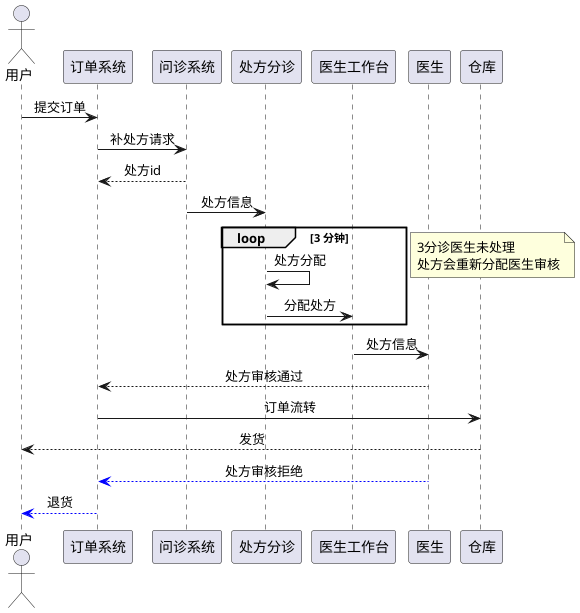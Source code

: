 @startuml
actor 用户
skinparam sequenceMessageAlign center

用户 -> 订单系统: 提交订单

订单系统 -> 问诊系统: 补处方请求
问诊系统 --> 订单系统: 处方id
问诊系统 -> 处方分诊: 处方信息
loop 3 分钟
    处方分诊 ->处方分诊: 处方分配
    处方分诊 -> 医生工作台: 分配处方
end

note left
3分诊医生未处理
处方会重新分配医生审核
end note
医生工作台 -> 医生: 处方信息
医生 --> 订单系统: 处方审核通过
订单系统 ->仓库: 订单流转
仓库 --> 用户: 发货
医生 --[#0000FF]> 订单系统: 处方审核拒绝
订单系统--[#0000FF]> 用户: 退货
@enduml
